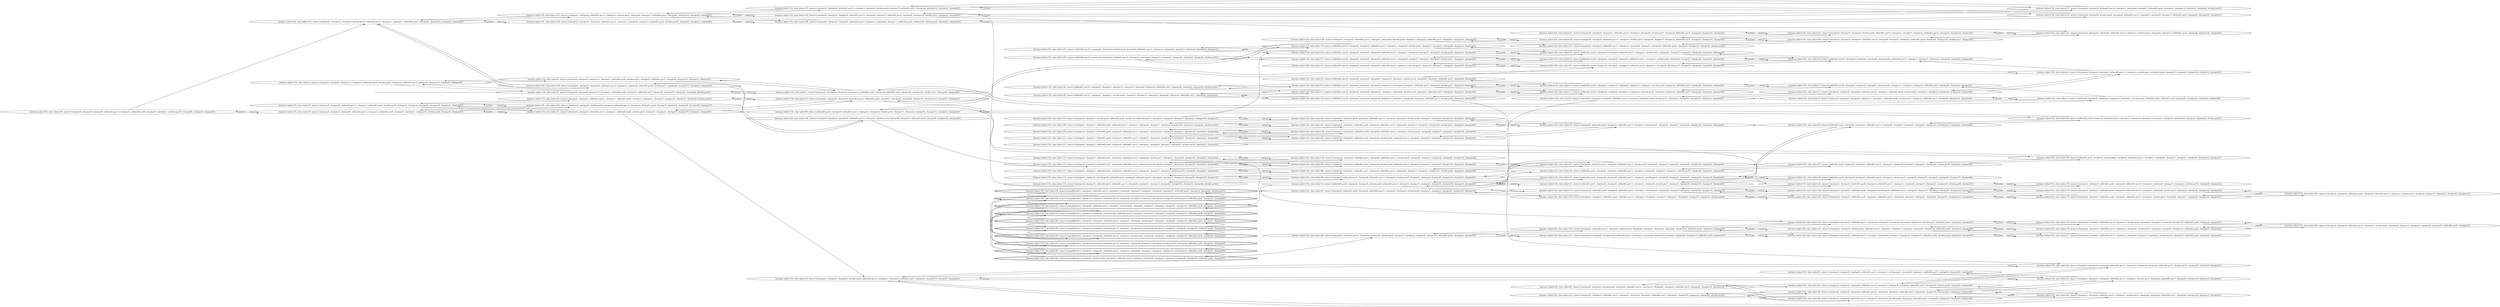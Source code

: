 digraph {
rankdir="LR"
s105[label="(instance index=154, state index=105, atoms={clear(pos4), clear(pos5), clear(pos0), at(block01,pos11), clear(pos1), at(block01,pos6), clear(pos7), clear(pos2), at(robot,pos10), clear(pos9), clear(pos3), clear(pos8)})"]
s104[label="(instance index=154, state index=104, atoms={clear(pos4), clear(pos5), at(robot,pos8), clear(pos0), at(block01,pos11), clear(pos1), at(block01,pos6), clear(pos7), clear(pos2), clear(pos9), clear(pos10), clear(pos3)})"]
s76[label="(instance index=154, state index=76, atoms={clear(pos4), clear(pos5), clear(pos0), at(block01,pos11), clear(pos1), at(block01,pos6), clear(pos7), clear(pos2), clear(pos10), at(robot,pos9), clear(pos3), clear(pos8)})"]
s75[label="(instance index=154, state index=75, atoms={clear(pos5), clear(pos0), at(block01,pos11), clear(pos1), at(block01,pos6), at(robot,pos4), clear(pos7), clear(pos2), clear(pos9), clear(pos10), clear(pos3), clear(pos8)})"]
s2[label="(instance index=154, state index=2, atoms={clear(pos5), clear(pos0), clear(pos11), clear(pos1), at(block01,pos6), at(robot,pos4), clear(pos2), at(block01,pos7), clear(pos9), clear(pos10), clear(pos3), clear(pos8)})"]
s139[label="(instance index=154, state index=139, atoms={clear(pos4), clear(pos5), clear(pos0), at(robot,pos6), at(block01,pos11), clear(pos1), clear(pos7), at(block01,pos2), clear(pos9), clear(pos10), clear(pos3), clear(pos8)})"]
s51[label="(instance index=154, state index=51, atoms={clear(pos4), clear(pos0), at(block01,pos11), clear(pos1), at(block01,pos6), at(robot,pos5), clear(pos7), clear(pos2), clear(pos9), clear(pos10), clear(pos3), clear(pos8)})"]
s50[label="(instance index=154, state index=50, atoms={clear(pos4), clear(pos5), at(block01,pos11), clear(pos1), at(block01,pos6), clear(pos7), clear(pos2), clear(pos9), clear(pos10), clear(pos3), clear(pos8), at(robot,pos0)})"]
s4[label="(instance index=154, state index=4, atoms={clear(pos4), clear(pos0), clear(pos11), clear(pos1), at(block01,pos6), at(robot,pos5), clear(pos2), at(block01,pos7), clear(pos9), clear(pos10), clear(pos3), clear(pos8)})"]
s0[label="(instance index=154, state index=0, atoms={clear(pos4), clear(pos5), clear(pos11), clear(pos1), at(block01,pos6), clear(pos2), at(block01,pos7), clear(pos9), clear(pos10), clear(pos3), clear(pos8), at(robot,pos0)})"]
s167[label="(instance index=154, state index=167, atoms={clear(pos4), clear(pos0), at(block01,pos11), clear(pos1), at(robot,pos5), clear(pos6), clear(pos7), at(block01,pos2), clear(pos9), clear(pos10), clear(pos3), clear(pos8)})"]
s169[label="(instance index=154, state index=169, atoms={clear(pos4), clear(pos5), clear(pos0), at(block01,pos11), clear(pos1), clear(pos6), clear(pos7), at(block01,pos2), at(robot,pos10), clear(pos9), clear(pos3), clear(pos8)})"]
s168[label="(instance index=154, state index=168, atoms={clear(pos4), clear(pos5), clear(pos0), at(block01,pos11), clear(pos1), clear(pos6), at(block01,pos2), at(robot,pos7), clear(pos9), clear(pos10), clear(pos3), clear(pos8)})"]
s33[label="(instance index=154, state index=33, atoms={clear(pos4), clear(pos5), clear(pos0), at(block01,pos11), at(block01,pos6), clear(pos7), clear(pos2), clear(pos9), clear(pos10), at(robot,pos1), clear(pos3), clear(pos8)})"]
s1[label="(instance index=154, state index=1, atoms={clear(pos4), clear(pos5), clear(pos0), clear(pos11), at(block01,pos6), clear(pos2), at(block01,pos7), clear(pos9), clear(pos10), at(robot,pos1), clear(pos3), clear(pos8)})"]
s80[label="(instance index=154, state index=80, atoms={at(block01,pos5), clear(pos0), at(block01,pos11), clear(pos1), clear(pos6), at(robot,pos4), clear(pos7), clear(pos2), clear(pos9), clear(pos10), clear(pos3), clear(pos8)})"]
s42[label="(instance index=154, state index=42, atoms={clear(pos4), clear(pos5), clear(pos0), at(robot,pos6), at(block01,pos11), clear(pos1), clear(pos2), at(block01,pos7), clear(pos9), clear(pos10), clear(pos3), clear(pos8)})"]
s142[label="(instance index=154, state index=142, atoms={clear(pos4), clear(pos5), clear(pos0), at(block01,pos11), clear(pos6), clear(pos7), at(block01,pos2), clear(pos9), clear(pos10), at(robot,pos1), clear(pos3), clear(pos8)})"]
s197[label="(instance index=154, state index=197, atoms={clear(pos5), clear(pos0), at(block01,pos11), clear(pos1), clear(pos6), at(robot,pos4), clear(pos7), at(block01,pos2), clear(pos9), clear(pos10), clear(pos3), clear(pos8)})"]
s198[label="(instance index=154, state index=198, atoms={clear(pos4), clear(pos5), clear(pos0), at(block01,pos11), clear(pos1), clear(pos6), clear(pos7), at(block01,pos2), clear(pos10), at(robot,pos9), clear(pos3), clear(pos8)})"]
s199[label="(instance index=154, state index=199, atoms={clear(pos4), clear(pos5), clear(pos0), at(block01,pos11), clear(pos1), at(robot,pos3), clear(pos6), clear(pos7), at(block01,pos2), clear(pos9), clear(pos10), clear(pos8)})"]
s3[label="(instance index=154, state index=3, atoms={clear(pos4), clear(pos5), clear(pos0), clear(pos11), clear(pos1), at(robot,pos2), at(block01,pos6), at(block01,pos7), clear(pos9), clear(pos10), clear(pos3), clear(pos8)})"]
s54[label="(instance index=154, state index=54, atoms={at(block01,pos5), clear(pos4), at(block01,pos11), clear(pos1), clear(pos6), clear(pos7), clear(pos2), clear(pos9), clear(pos10), clear(pos3), clear(pos8), at(robot,pos0)})"]
s21[label="(instance index=154, state index=21, atoms={clear(pos4), clear(pos5), clear(pos0), at(block01,pos11), clear(pos1), at(robot,pos2), at(block01,pos6), clear(pos7), clear(pos9), clear(pos10), clear(pos3), clear(pos8)})"]
s56[label="(instance index=154, state index=56, atoms={at(block01,pos5), clear(pos4), at(robot,pos8), clear(pos0), at(block01,pos11), clear(pos1), clear(pos6), clear(pos7), clear(pos2), clear(pos9), clear(pos10), clear(pos3)})"]
s63[label="(instance index=154, state index=63, atoms={clear(pos4), clear(pos5), clear(pos0), at(block01,pos11), clear(pos1), at(robot,pos2), clear(pos6), at(block01,pos7), clear(pos9), clear(pos10), clear(pos3), clear(pos8)})"]
s29[label="(instance index=154, state index=29, atoms={clear(pos4), clear(pos5), clear(pos0), at(block01,pos11), clear(pos1), clear(pos6), clear(pos2), at(block01,pos7), at(robot,pos10), clear(pos9), clear(pos3), clear(pos8)})"]
s64[label="(instance index=154, state index=64, atoms={clear(pos4), clear(pos0), at(block01,pos11), clear(pos1), at(robot,pos5), clear(pos6), clear(pos2), at(block01,pos7), clear(pos9), clear(pos10), clear(pos3), clear(pos8)})"]
s172[label="(instance index=154, state index=172, atoms={clear(pos4), clear(pos5), clear(pos0), at(block01,pos11), clear(pos1), at(robot,pos2), clear(pos6), clear(pos7), at(block01,pos3), clear(pos9), clear(pos10), clear(pos8)})"]
s171[label="(instance index=154, state index=171, atoms={clear(pos4), clear(pos5), at(block01,pos11), clear(pos1), clear(pos6), clear(pos7), at(block01,pos2), clear(pos9), clear(pos10), clear(pos3), clear(pos8), at(robot,pos0)})"]
s214[label="(instance index=154, state index=214, atoms={clear(pos4), clear(pos5), at(robot,pos8), clear(pos0), at(block01,pos11), clear(pos1), clear(pos6), clear(pos7), at(block01,pos2), clear(pos9), clear(pos10), clear(pos3)})"]
s6[label="(instance index=154, state index=6, atoms={clear(pos4), clear(pos5), clear(pos0), clear(pos11), clear(pos1), at(block01,pos6), at(robot,pos3), clear(pos2), at(block01,pos7), clear(pos9), clear(pos10), clear(pos8)})"]
s35[label="(instance index=154, state index=35, atoms={at(block01,pos5), clear(pos4), clear(pos0), at(block01,pos11), clear(pos6), clear(pos7), clear(pos2), clear(pos9), clear(pos10), at(robot,pos1), clear(pos3), clear(pos8)})"]
s13[label="(instance index=154, state index=13, atoms={clear(pos4), clear(pos5), clear(pos0), at(block01,pos11), clear(pos1), at(block01,pos6), at(robot,pos3), clear(pos7), clear(pos2), clear(pos9), clear(pos10), clear(pos8)})"]
s36[label="(instance index=154, state index=36, atoms={at(block01,pos5), clear(pos4), clear(pos0), at(block01,pos11), clear(pos1), at(robot,pos3), clear(pos6), clear(pos7), clear(pos2), clear(pos9), clear(pos10), clear(pos8)})"]
s37[label="(instance index=154, state index=37, atoms={at(block01,pos5), clear(pos4), clear(pos0), at(block01,pos11), clear(pos1), clear(pos6), clear(pos7), clear(pos2), clear(pos10), at(robot,pos9), clear(pos3), clear(pos8)})"]
s7[label="(instance index=154, state index=7, atoms={at(block01,pos10), clear(pos4), clear(pos5), clear(pos0), at(robot,pos6), clear(pos11), clear(pos1), clear(pos2), at(block01,pos7), clear(pos9), clear(pos3), clear(pos8)})"]
s34[label="(instance index=154, state index=34, atoms={at(block01,pos10), clear(pos4), clear(pos5), clear(pos0), at(robot,pos6), at(block01,pos11), clear(pos1), clear(pos7), clear(pos2), clear(pos9), clear(pos3), clear(pos8)})"]
s91[label="(instance index=154, state index=91, atoms={clear(pos4), clear(pos5), clear(pos0), at(block01,pos11), clear(pos1), at(robot,pos3), clear(pos6), clear(pos2), at(block01,pos7), clear(pos9), clear(pos10), clear(pos8)})"]
s90[label="(instance index=154, state index=90, atoms={clear(pos4), clear(pos5), clear(pos0), at(block01,pos11), clear(pos6), clear(pos2), at(block01,pos7), clear(pos9), clear(pos10), at(robot,pos1), clear(pos3), clear(pos8)})"]
s43[label="(instance index=154, state index=43, atoms={clear(pos4), clear(pos5), clear(pos0), at(block01,pos11), clear(pos1), clear(pos6), clear(pos2), at(block01,pos7), clear(pos10), at(robot,pos9), clear(pos3), clear(pos8)})"]
s92[label="(instance index=154, state index=92, atoms={clear(pos5), clear(pos0), at(block01,pos11), clear(pos1), clear(pos6), at(robot,pos4), clear(pos2), at(block01,pos7), clear(pos9), clear(pos10), clear(pos3), clear(pos8)})"]
s201[label="(instance index=154, state index=201, atoms={clear(pos4), clear(pos5), clear(pos0), at(robot,pos6), at(block01,pos11), clear(pos1), clear(pos7), clear(pos2), at(block01,pos3), clear(pos9), clear(pos10), clear(pos8)})"]
s200[label="(instance index=154, state index=200, atoms={clear(pos4), clear(pos5), clear(pos0), at(block01,pos11), clear(pos6), clear(pos7), clear(pos2), at(block01,pos3), clear(pos9), clear(pos10), at(robot,pos1), clear(pos8)})"]
s22[label="(instance index=154, state index=22, atoms={at(block01,pos5), clear(pos4), clear(pos0), at(block01,pos11), clear(pos1), at(robot,pos2), clear(pos6), clear(pos7), clear(pos9), clear(pos10), clear(pos3), clear(pos8)})"]
s9[label="(instance index=154, state index=9, atoms={clear(pos4), clear(pos5), clear(pos0), at(block01,pos11), clear(pos1), at(block01,pos6), at(robot,pos7), clear(pos2), clear(pos9), clear(pos10), clear(pos3), clear(pos8)})"]
s23[label="(instance index=154, state index=23, atoms={at(block01,pos5), clear(pos4), clear(pos0), at(block01,pos11), clear(pos1), clear(pos6), at(robot,pos7), clear(pos2), clear(pos9), clear(pos10), clear(pos3), clear(pos8)})"]
s24[label="(instance index=154, state index=24, atoms={at(block01,pos5), clear(pos4), clear(pos0), at(block01,pos11), clear(pos1), clear(pos6), clear(pos7), clear(pos2), at(robot,pos10), clear(pos9), clear(pos3), clear(pos8)})"]
s55[label="(instance index=154, state index=55, atoms={clear(pos4), at(block01,pos9), clear(pos0), at(block01,pos11), clear(pos1), at(robot,pos5), clear(pos6), clear(pos7), clear(pos2), clear(pos10), clear(pos3), clear(pos8)})"]
s57[label="(instance index=154, state index=57, atoms={clear(pos4), at(block01,pos1), clear(pos0), at(block01,pos11), at(robot,pos5), clear(pos6), clear(pos7), clear(pos2), clear(pos9), clear(pos10), clear(pos3), clear(pos8)})"]
s11[label="(instance index=154, state index=11, atoms={at(block01,pos10), clear(pos4), clear(pos0), clear(pos11), clear(pos1), at(robot,pos5), clear(pos6), clear(pos2), at(block01,pos7), clear(pos9), clear(pos3), clear(pos8)})"]
s10[label="(instance index=154, state index=10, atoms={at(block01,pos10), clear(pos4), clear(pos5), clear(pos0), clear(pos11), clear(pos1), at(robot,pos2), clear(pos6), at(block01,pos7), clear(pos9), clear(pos3), clear(pos8)})"]
s53[label="(instance index=154, state index=53, atoms={at(block01,pos10), clear(pos4), clear(pos0), at(block01,pos11), clear(pos1), at(robot,pos5), clear(pos6), clear(pos7), clear(pos2), clear(pos9), clear(pos3), clear(pos8)})"]
s52[label="(instance index=154, state index=52, atoms={at(block01,pos10), clear(pos4), clear(pos5), clear(pos0), at(block01,pos11), clear(pos1), at(robot,pos2), clear(pos6), clear(pos7), clear(pos9), clear(pos3), clear(pos8)})"]
s27[label="(instance index=154, state index=27, atoms={at(block01,pos10), clear(pos4), clear(pos5), clear(pos0), at(block01,pos11), clear(pos1), clear(pos6), at(robot,pos7), clear(pos2), clear(pos9), clear(pos3), clear(pos8)})"]
s122[label="(instance index=154, state index=122, atoms={clear(pos4), clear(pos5), at(block01,pos11), clear(pos1), clear(pos6), clear(pos2), at(block01,pos7), clear(pos9), clear(pos10), clear(pos3), clear(pos8), at(robot,pos0)})"]
s65[label="(instance index=154, state index=65, atoms={clear(pos4), clear(pos5), at(robot,pos8), clear(pos0), at(block01,pos11), clear(pos1), clear(pos6), clear(pos2), at(block01,pos7), clear(pos9), clear(pos10), clear(pos3)})"]
s217[label="(instance index=154, state index=217, atoms={clear(pos4), clear(pos5), clear(pos0), at(block01,pos11), clear(pos1), clear(pos6), at(robot,pos7), clear(pos2), at(block01,pos3), clear(pos9), clear(pos10), clear(pos8)})"]
s216[label="(instance index=154, state index=216, atoms={clear(pos4), clear(pos0), at(block01,pos11), clear(pos1), at(robot,pos5), clear(pos6), clear(pos7), clear(pos2), at(block01,pos3), clear(pos9), clear(pos10), clear(pos8)})"]
s215[label="(instance index=154, state index=215, atoms={clear(pos4), clear(pos5), at(block01,pos11), clear(pos1), clear(pos6), clear(pos7), clear(pos2), at(block01,pos3), clear(pos9), clear(pos10), clear(pos8), at(robot,pos0)})"]
s14[label="(instance index=154, state index=14, atoms={at(block01,pos5), clear(pos4), clear(pos0), at(robot,pos6), at(block01,pos11), clear(pos1), clear(pos7), clear(pos2), clear(pos9), clear(pos10), clear(pos3), clear(pos8)})"]
s83[label="(instance index=154, state index=83, atoms={clear(pos4), clear(pos5), at(block01,pos9), clear(pos0), at(robot,pos6), at(block01,pos11), clear(pos1), clear(pos7), clear(pos2), clear(pos10), clear(pos3), clear(pos8)})"]
s82[label="(instance index=154, state index=82, atoms={clear(pos5), at(block01,pos9), clear(pos0), at(block01,pos11), clear(pos1), clear(pos6), at(robot,pos4), clear(pos7), clear(pos2), clear(pos10), clear(pos3), clear(pos8)})"]
s81[label="(instance index=154, state index=81, atoms={clear(pos4), clear(pos5), at(block01,pos9), clear(pos0), at(block01,pos11), clear(pos6), clear(pos7), clear(pos2), clear(pos10), at(robot,pos1), clear(pos3), clear(pos8)})"]
s86[label="(instance index=154, state index=86, atoms={clear(pos4), clear(pos5), at(block01,pos1), clear(pos0), at(block01,pos11), clear(pos6), clear(pos7), clear(pos2), clear(pos10), at(robot,pos9), clear(pos3), clear(pos8)})"]
s85[label="(instance index=154, state index=85, atoms={clear(pos4), clear(pos5), at(block01,pos1), clear(pos0), at(robot,pos6), at(block01,pos11), clear(pos7), clear(pos2), clear(pos9), clear(pos10), clear(pos3), clear(pos8)})"]
s84[label="(instance index=154, state index=84, atoms={clear(pos5), at(block01,pos1), clear(pos0), at(block01,pos11), clear(pos6), at(robot,pos4), clear(pos7), clear(pos2), clear(pos9), clear(pos10), clear(pos3), clear(pos8)})"]
s15[label="(instance index=154, state index=15, atoms={at(block01,pos10), clear(pos4), clear(pos5), clear(pos0), clear(pos11), clear(pos6), clear(pos2), at(block01,pos7), clear(pos9), at(robot,pos1), clear(pos3), clear(pos8)})"]
s18[label="(instance index=154, state index=18, atoms={at(block01,pos10), clear(pos4), clear(pos5), clear(pos0), clear(pos11), clear(pos1), clear(pos6), clear(pos2), at(block01,pos7), at(robot,pos9), clear(pos3), clear(pos8)})"]
s17[label="(instance index=154, state index=17, atoms={at(block01,pos10), clear(pos5), clear(pos0), clear(pos11), clear(pos1), clear(pos6), at(robot,pos4), clear(pos2), at(block01,pos7), clear(pos9), clear(pos3), clear(pos8)})"]
s16[label="(instance index=154, state index=16, atoms={at(block01,pos10), clear(pos4), clear(pos5), clear(pos0), clear(pos11), clear(pos1), at(robot,pos3), clear(pos6), clear(pos2), at(block01,pos7), clear(pos9), clear(pos8)})"]
s78[label="(instance index=154, state index=78, atoms={at(block01,pos10), clear(pos5), clear(pos0), at(block01,pos11), clear(pos1), clear(pos6), at(robot,pos4), clear(pos7), clear(pos2), clear(pos9), clear(pos3), clear(pos8)})"]
s77[label="(instance index=154, state index=77, atoms={at(block01,pos10), clear(pos4), clear(pos5), clear(pos0), at(block01,pos11), clear(pos6), clear(pos7), clear(pos2), clear(pos9), at(robot,pos1), clear(pos3), clear(pos8)})"]
s79[label="(instance index=154, state index=79, atoms={at(block01,pos10), clear(pos4), clear(pos5), clear(pos0), at(block01,pos11), clear(pos1), clear(pos6), clear(pos7), clear(pos2), at(robot,pos9), clear(pos3), clear(pos8)})"]
s41[label="(instance index=154, state index=41, atoms={at(block01,pos10), clear(pos4), clear(pos5), clear(pos0), at(block01,pos11), clear(pos1), at(robot,pos3), clear(pos6), clear(pos7), clear(pos2), clear(pos9), clear(pos8)})"]
s229[label="(instance index=154, state index=229, atoms={clear(pos5), clear(pos0), at(block01,pos11), clear(pos1), clear(pos6), at(robot,pos4), clear(pos7), clear(pos2), at(block01,pos3), clear(pos9), clear(pos10), clear(pos8)})"]
s39[peripheries=2,label="(instance index=154, state index=39, atoms={at-goal(block01), clear(pos5), clear(pos0), at(robot,pos6), at(block01,pos11), clear(pos1), clear(pos7), clear(pos2), clear(pos9), clear(pos10), at(block01,pos4), clear(pos3), clear(pos8)})"]
s38[peripheries=2,label="(instance index=154, state index=38, atoms={at-goal(block01), clear(pos5), clear(pos0), at(block01,pos11), clear(pos6), clear(pos7), clear(pos2), clear(pos9), clear(pos10), at(robot,pos1), at(block01,pos4), clear(pos3), clear(pos8)})"]
s61[peripheries=2,label="(instance index=154, state index=61, atoms={at-goal(block01), clear(pos5), clear(pos0), at(block01,pos11), clear(pos1), clear(pos6), clear(pos7), clear(pos2), at(robot,pos10), clear(pos9), at(block01,pos4), clear(pos3), clear(pos8)})"]
s40[peripheries=2,label="(instance index=154, state index=40, atoms={at-goal(block01), clear(pos5), clear(pos0), at(block01,pos11), clear(pos1), clear(pos6), clear(pos7), clear(pos2), clear(pos10), at(robot,pos9), at(block01,pos4), clear(pos3), clear(pos8)})"]
s62[peripheries=2,label="(instance index=154, state index=62, atoms={at-goal(block01), clear(pos5), at(robot,pos8), clear(pos0), at(block01,pos11), clear(pos1), clear(pos6), clear(pos7), clear(pos2), clear(pos9), clear(pos10), at(block01,pos4), clear(pos3)})"]
s88[peripheries=2,label="(instance index=154, state index=88, atoms={at-goal(block01), clear(pos5), clear(pos0), at(block01,pos11), clear(pos1), at(robot,pos3), clear(pos6), clear(pos7), clear(pos2), clear(pos9), clear(pos10), at(block01,pos4), clear(pos8)})"]
s60[peripheries=2,label="(instance index=154, state index=60, atoms={at-goal(block01), clear(pos5), clear(pos0), at(block01,pos11), clear(pos1), clear(pos6), at(robot,pos7), clear(pos2), clear(pos9), clear(pos10), at(block01,pos4), clear(pos3), clear(pos8)})"]
s25[peripheries=2,label="(instance index=154, state index=25, atoms={at-goal(block01), clear(pos0), at(block01,pos11), clear(pos1), at(robot,pos5), clear(pos6), clear(pos7), clear(pos2), clear(pos9), clear(pos10), at(block01,pos4), clear(pos3), clear(pos8)})"]
s58[peripheries=2,label="(instance index=154, state index=58, atoms={at-goal(block01), clear(pos5), at(block01,pos11), clear(pos1), clear(pos6), clear(pos7), clear(pos2), clear(pos9), clear(pos10), at(block01,pos4), clear(pos3), clear(pos8), at(robot,pos0)})"]
s59[peripheries=2,label="(instance index=154, state index=59, atoms={at-goal(block01), clear(pos5), clear(pos0), at(block01,pos11), clear(pos1), at(robot,pos2), clear(pos6), clear(pos7), clear(pos9), clear(pos10), at(block01,pos4), clear(pos3), clear(pos8)})"]
s109[label="(instance index=154, state index=109, atoms={clear(pos4), clear(pos5), at(block01,pos9), clear(pos0), at(block01,pos11), clear(pos1), at(robot,pos2), clear(pos6), clear(pos7), clear(pos10), clear(pos3), clear(pos8)})"]
s111[label="(instance index=154, state index=111, atoms={clear(pos4), clear(pos5), at(block01,pos9), clear(pos0), at(block01,pos11), clear(pos1), clear(pos6), at(robot,pos7), clear(pos2), clear(pos10), clear(pos3), clear(pos8)})"]
s112[label="(instance index=154, state index=112, atoms={clear(pos4), clear(pos5), at(block01,pos9), clear(pos0), at(block01,pos11), clear(pos1), clear(pos6), clear(pos7), clear(pos2), at(robot,pos10), clear(pos3), clear(pos8)})"]
s110[label="(instance index=154, state index=110, atoms={clear(pos4), clear(pos5), at(robot,pos8), at(block01,pos9), clear(pos0), at(block01,pos11), clear(pos1), clear(pos6), clear(pos7), clear(pos2), clear(pos10), clear(pos3)})"]
s108[label="(instance index=154, state index=108, atoms={clear(pos4), clear(pos5), at(block01,pos9), at(block01,pos11), clear(pos1), clear(pos6), clear(pos7), clear(pos2), clear(pos10), clear(pos3), clear(pos8), at(robot,pos0)})"]
s117[label="(instance index=154, state index=117, atoms={clear(pos4), clear(pos5), at(block01,pos1), clear(pos0), at(block01,pos11), clear(pos6), clear(pos7), clear(pos2), at(robot,pos10), clear(pos9), clear(pos3), clear(pos8)})"]
s114[label="(instance index=154, state index=114, atoms={clear(pos4), clear(pos5), at(robot,pos8), at(block01,pos1), clear(pos0), at(block01,pos11), clear(pos6), clear(pos7), clear(pos2), clear(pos9), clear(pos10), clear(pos3)})"]
s116[label="(instance index=154, state index=116, atoms={clear(pos4), clear(pos5), at(block01,pos1), clear(pos0), at(block01,pos11), clear(pos6), at(robot,pos7), clear(pos2), clear(pos9), clear(pos10), clear(pos3), clear(pos8)})"]
s115[label="(instance index=154, state index=115, atoms={clear(pos4), clear(pos5), at(block01,pos1), clear(pos0), at(block01,pos11), at(robot,pos2), clear(pos6), clear(pos7), clear(pos9), clear(pos10), clear(pos3), clear(pos8)})"]
s113[label="(instance index=154, state index=113, atoms={clear(pos4), clear(pos5), at(block01,pos1), at(block01,pos11), clear(pos6), clear(pos7), clear(pos2), clear(pos9), clear(pos10), clear(pos3), clear(pos8), at(robot,pos0)})"]
s26[label="(instance index=154, state index=26, atoms={at(block01,pos10), clear(pos4), clear(pos5), clear(pos11), clear(pos1), clear(pos6), clear(pos2), at(block01,pos7), clear(pos9), clear(pos3), clear(pos8), at(robot,pos0)})"]
s28[label="(instance index=154, state index=28, atoms={at(block01,pos10), clear(pos4), clear(pos5), at(robot,pos8), clear(pos0), clear(pos11), clear(pos1), clear(pos6), clear(pos2), at(block01,pos7), clear(pos9), clear(pos3)})"]
s107[label="(instance index=154, state index=107, atoms={at(block01,pos10), clear(pos4), clear(pos5), at(robot,pos8), clear(pos0), at(block01,pos11), clear(pos1), clear(pos6), clear(pos7), clear(pos2), clear(pos9), clear(pos3)})"]
s106[label="(instance index=154, state index=106, atoms={at(block01,pos10), clear(pos4), clear(pos5), at(block01,pos11), clear(pos1), clear(pos6), clear(pos7), clear(pos2), clear(pos9), clear(pos3), clear(pos8), at(robot,pos0)})"]
s89[label="(instance index=154, state index=89, atoms={clear(pos5), at(block01,pos11), clear(pos1), clear(pos6), at(robot,pos4), clear(pos7), clear(pos2), clear(pos9), clear(pos10), at(block01,pos0), clear(pos3), clear(pos8)})"]
s87[label="(instance index=154, state index=87, atoms={clear(pos5), at(block01,pos8), clear(pos0), at(block01,pos11), clear(pos1), clear(pos6), at(robot,pos4), clear(pos7), clear(pos2), clear(pos9), clear(pos10), clear(pos3)})"]
s140[label="(instance index=154, state index=140, atoms={clear(pos4), clear(pos5), at(block01,pos9), clear(pos0), at(block01,pos11), clear(pos1), at(robot,pos3), clear(pos6), clear(pos7), clear(pos2), clear(pos10), clear(pos8)})"]
s143[label="(instance index=154, state index=143, atoms={clear(pos4), clear(pos5), at(block01,pos1), clear(pos0), at(block01,pos11), at(robot,pos3), clear(pos6), clear(pos7), clear(pos2), clear(pos9), clear(pos10), clear(pos8)})"]
s121[label="(instance index=154, state index=121, atoms={clear(pos4), clear(pos5), at(robot,pos8), at(block01,pos11), clear(pos1), clear(pos6), clear(pos7), clear(pos2), clear(pos9), clear(pos10), at(block01,pos0), clear(pos3)})"]
s120[label="(instance index=154, state index=120, atoms={clear(pos4), at(block01,pos11), clear(pos1), at(robot,pos5), clear(pos6), clear(pos7), clear(pos2), clear(pos9), clear(pos10), at(block01,pos0), clear(pos3), clear(pos8)})"]
s119[label="(instance index=154, state index=119, atoms={clear(pos4), at(block01,pos8), clear(pos0), at(block01,pos11), clear(pos1), at(robot,pos5), clear(pos6), clear(pos7), clear(pos2), clear(pos9), clear(pos10), clear(pos3)})"]
s118[label="(instance index=154, state index=118, atoms={clear(pos4), clear(pos5), at(block01,pos8), at(block01,pos11), clear(pos1), clear(pos6), clear(pos7), clear(pos2), clear(pos9), clear(pos10), clear(pos3), at(robot,pos0)})"]
s148[label="(instance index=154, state index=148, atoms={clear(pos4), clear(pos5), at(block01,pos11), clear(pos1), clear(pos6), clear(pos7), clear(pos2), clear(pos10), at(block01,pos0), at(robot,pos9), clear(pos3), clear(pos8)})"]
s147[label="(instance index=154, state index=147, atoms={clear(pos4), clear(pos5), at(robot,pos6), at(block01,pos11), clear(pos1), clear(pos7), clear(pos2), clear(pos9), clear(pos10), at(block01,pos0), clear(pos3), clear(pos8)})"]
s144[label="(instance index=154, state index=144, atoms={clear(pos4), clear(pos5), at(block01,pos11), clear(pos6), clear(pos7), clear(pos2), clear(pos9), clear(pos10), at(robot,pos1), at(block01,pos0), clear(pos3), clear(pos8)})"]
s141[label="(instance index=154, state index=141, atoms={clear(pos4), clear(pos5), at(block01,pos8), clear(pos0), at(block01,pos11), clear(pos1), clear(pos6), clear(pos7), clear(pos2), clear(pos10), at(robot,pos9), clear(pos3)})"]
s146[label="(instance index=154, state index=146, atoms={clear(pos4), clear(pos5), at(block01,pos8), clear(pos0), at(robot,pos6), at(block01,pos11), clear(pos1), clear(pos7), clear(pos2), clear(pos9), clear(pos10), clear(pos3)})"]
s145[label="(instance index=154, state index=145, atoms={clear(pos4), clear(pos5), at(block01,pos8), clear(pos0), at(block01,pos11), clear(pos6), clear(pos7), clear(pos2), clear(pos9), clear(pos10), at(robot,pos1), clear(pos3)})"]
s177[label="(instance index=154, state index=177, atoms={clear(pos4), clear(pos5), at(block01,pos11), clear(pos1), clear(pos6), clear(pos7), clear(pos2), at(robot,pos10), clear(pos9), at(block01,pos0), clear(pos3), clear(pos8)})"]
s173[label="(instance index=154, state index=173, atoms={clear(pos4), clear(pos5), at(block01,pos11), clear(pos1), at(robot,pos2), clear(pos6), clear(pos7), clear(pos9), clear(pos10), at(block01,pos0), clear(pos3), clear(pos8)})"]
s176[label="(instance index=154, state index=176, atoms={clear(pos4), clear(pos5), at(block01,pos11), clear(pos1), clear(pos6), at(robot,pos7), clear(pos2), clear(pos9), clear(pos10), at(block01,pos0), clear(pos3), clear(pos8)})"]
s170[label="(instance index=154, state index=170, atoms={clear(pos4), clear(pos5), at(block01,pos8), clear(pos0), at(block01,pos11), clear(pos1), clear(pos6), clear(pos7), clear(pos2), at(robot,pos10), clear(pos9), clear(pos3)})"]
s174[label="(instance index=154, state index=174, atoms={clear(pos4), clear(pos5), at(block01,pos8), clear(pos0), at(block01,pos11), clear(pos1), at(robot,pos2), clear(pos6), clear(pos7), clear(pos9), clear(pos10), clear(pos3)})"]
s175[label="(instance index=154, state index=175, atoms={clear(pos4), clear(pos5), at(block01,pos8), clear(pos0), at(block01,pos11), clear(pos1), clear(pos6), at(robot,pos7), clear(pos2), clear(pos9), clear(pos10), clear(pos3)})"]
s202[label="(instance index=154, state index=202, atoms={clear(pos4), clear(pos5), at(block01,pos11), clear(pos1), at(robot,pos3), clear(pos6), clear(pos7), clear(pos2), clear(pos9), clear(pos10), at(block01,pos0), clear(pos8)})"]
s203[label="(instance index=154, state index=203, atoms={clear(pos4), clear(pos5), at(block01,pos8), clear(pos0), at(block01,pos11), clear(pos1), at(robot,pos3), clear(pos6), clear(pos7), clear(pos2), clear(pos9), clear(pos10)})"]
Dangling [ label = "", style = invis ]
{ rank = same; Dangling }
Dangling -> s0
{ rank = same; s0}
{ rank = same; s76,s75,s2,s139}
{ rank = same; s51,s50,s4,s0,s167,s169,s168}
{ rank = same; s33,s1,s80,s42,s142,s197,s198,s199}
{ rank = same; s3,s54,s21,s56,s63,s29,s64,s172,s171,s214}
{ rank = same; s6,s35,s13,s36,s37,s7,s34,s91,s90,s43,s92,s201,s200}
{ rank = same; s22,s9,s23,s24,s55,s57,s11,s10,s53,s52,s27,s122,s65,s217,s216,s215}
{ rank = same; s14,s83,s82,s81,s86,s85,s84,s15,s18,s17,s16,s78,s77,s79,s41,s229}
{ rank = same; s39,s38,s61,s40,s62,s88,s60,s25,s58,s59,s109,s111,s112,s110,s108,s117,s114,s116,s115,s113,s26,s28,s107,s106}
{ rank = same; s89,s87,s140,s143}
{ rank = same; s121,s120,s119,s118}
{ rank = same; s148,s147,s144,s141,s146,s145}
{ rank = same; s177,s173,s176,s170,s174,s175}
{ rank = same; s202,s203}
{
s105->s76
s105->s139
s104->s76
s104->s75
}
{
s76->s51
s76->s105
s76->s104
s75->s51
s75->s50
s75->s104
s2->s4
s2->s0
s139->s167
s139->s169
s139->s168
}
{
s51->s76
s51->s75
s51->s42
s51->s33
s50->s75
s50->s33
s4->s2
s4->s1
s0->s2
s0->s1
s167->s142
s167->s197
s167->s139
s167->s198
s169->s198
s169->s139
s168->s199
s168->s139
}
{
s33->s21
s33->s51
s33->s50
s1->s4
s1->s3
s1->s0
s80->s54
s80->s51
s80->s56
s42->s63
s42->s29
s42->s64
s142->s167
s142->s172
s142->s171
s197->s167
s197->s214
s197->s171
s198->s167
s198->s214
s198->s169
s199->s115
s199->s168
}
{
s3->s6
s3->s7
s3->s1
s54->s35
s54->s80
s21->s13
s21->s34
s21->s33
s56->s37
s56->s80
s63->s91
s63->s90
s63->s42
s29->s43
s29->s42
s64->s90
s64->s43
s64->s92
s64->s42
s172->s201
s172->s200
s171->s142
s171->s197
s214->s198
s214->s197
}
{
s6->s3
s6->s9
s35->s54
s35->s22
s35->s55
s13->s21
s13->s9
s36->s23
s36->s22
s37->s24
s37->s57
s37->s56
s7->s11
s7->s10
s34->s53
s34->s52
s34->s27
s91->s63
s90->s63
s90->s122
s90->s64
s43->s29
s43->s65
s43->s64
s92->s122
s92->s65
s92->s64
s201->s172
s201->s217
s201->s216
s200->s215
s200->s172
s200->s216
}
{
s22->s36
s22->s14
s22->s35
s9->s14
s9->s13
s23->s14
s23->s36
s24->s14
s24->s37
s55->s83
s55->s82
s55->s81
s57->s86
s57->s85
s57->s84
s11->s15
s11->s18
s11->s7
s11->s17
s10->s15
s10->s7
s10->s16
s53->s78
s53->s77
s53->s79
s53->s34
s52->s34
s52->s77
s52->s41
s27->s34
s27->s41
s122->s92
s122->s90
s65->s92
s65->s43
s217->s201
s216->s229
s216->s201
s216->s200
s215->s229
s215->s200
}
{
s14->s23
s14->s22
s14->s25
s14->s24
s83->s55
s83->s109
s83->s111
s83->s112
s82->s55
s82->s110
s82->s108
s81->s55
s81->s109
s81->s108
s86->s117
s86->s114
s86->s57
s85->s116
s85->s115
s85->s117
s85->s57
s84->s113
s84->s114
s84->s57
s15->s10
s15->s11
s15->s26
s18->s28
s18->s29
s18->s11
s17->s28
s17->s11
s17->s26
s16->s27
s16->s10
s78->s53
s78->s107
s78->s106
s77->s53
s77->s52
s77->s106
s79->s53
s79->s107
s41->s52
s41->s27
s229->s215
s229->s216
}
{
s39->s61
s39->s59
s39->s60
s39->s25
s38->s59
s38->s58
s38->s25
s61->s39
s61->s40
s40->s62
s40->s61
s40->s25
s62->s89
s62->s40
s88->s60
s88->s59
s60->s39
s60->s88
s25->s39
s25->s38
s25->s40
s58->s87
s58->s38
s59->s39
s59->s38
s59->s88
s109->s140
s109->s83
s109->s81
s111->s140
s111->s83
s112->s141
s112->s83
s110->s79
s110->s82
s108->s82
s108->s81
s117->s86
s117->s85
s114->s86
s114->s84
s116->s143
s116->s85
s115->s143
s115->s85
s115->s144
s113->s142
s113->s84
s26->s15
s26->s17
s28->s18
s28->s17
s107->s79
s107->s78
s106->s78
s106->s77
}
{
s89->s121
s89->s120
s87->s119
s87->s118
s140->s111
s140->s109
s143->s116
s143->s115
}
{
s121->s148
s121->s89
s120->s148
s120->s147
s120->s89
s120->s144
s119->s87
s119->s141
s119->s146
s119->s145
s118->s87
s118->s145
}
{
s148->s121
s148->s177
s148->s120
s147->s173
s147->s120
s147->s177
s147->s176
s144->s173
s144->s120
s141->s119
s141->s170
s146->s174
s146->s119
s146->s175
s146->s170
s145->s119
s145->s174
s145->s118
}
{
s177->s148
s177->s147
s173->s202
s173->s147
s173->s144
s176->s147
s176->s202
s170->s141
s170->s146
s174->s203
s174->s146
s174->s145
s175->s203
s175->s146
}
{
s202->s173
s202->s176
s203->s175
s203->s174
}
}
